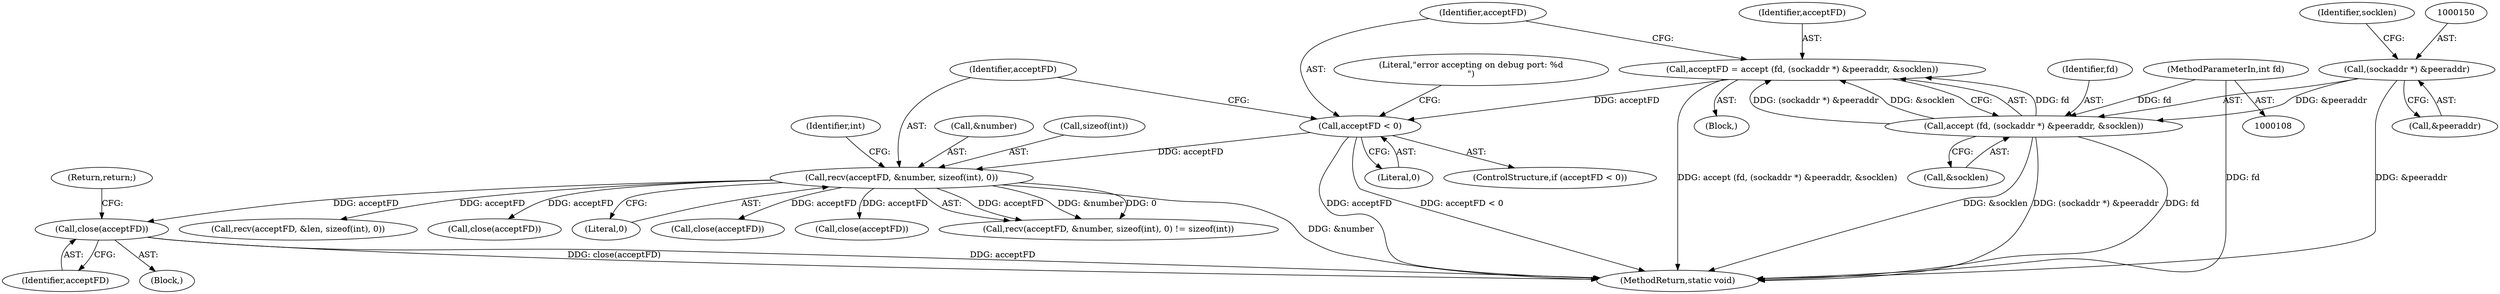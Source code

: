 digraph "0_Android_cd5f15f588a5d27e99ba12f057245bfe507f8c42@API" {
"1000206" [label="(Call,close(acceptFD))"];
"1000166" [label="(Call,recv(acceptFD, &number, sizeof(int), 0))"];
"1000156" [label="(Call,acceptFD < 0)"];
"1000145" [label="(Call,acceptFD = accept (fd, (sockaddr *) &peeraddr, &socklen))"];
"1000147" [label="(Call,accept (fd, (sockaddr *) &peeraddr, &socklen))"];
"1000109" [label="(MethodParameterIn,int fd)"];
"1000149" [label="(Call,(sockaddr *) &peeraddr)"];
"1000158" [label="(Literal,0)"];
"1000172" [label="(Literal,0)"];
"1000174" [label="(Identifier,int)"];
"1000178" [label="(Call,close(acceptFD))"];
"1000146" [label="(Identifier,acceptFD)"];
"1000147" [label="(Call,accept (fd, (sockaddr *) &peeraddr, &socklen))"];
"1000156" [label="(Call,acceptFD < 0)"];
"1000149" [label="(Call,(sockaddr *) &peeraddr)"];
"1000155" [label="(ControlStructure,if (acceptFD < 0))"];
"1000188" [label="(Call,close(acceptFD))"];
"1000151" [label="(Call,&peeraddr)"];
"1000165" [label="(Call,recv(acceptFD, &number, sizeof(int), 0) != sizeof(int))"];
"1000635" [label="(MethodReturn,static void)"];
"1000208" [label="(Return,return;)"];
"1000168" [label="(Call,&number)"];
"1000223" [label="(Call,recv(acceptFD, &len, sizeof(int), 0))"];
"1000633" [label="(Call,close(acceptFD))"];
"1000206" [label="(Call,close(acceptFD))"];
"1000153" [label="(Call,&socklen)"];
"1000161" [label="(Literal,\"error accepting on debug port: %d\n\")"];
"1000170" [label="(Call,sizeof(int))"];
"1000166" [label="(Call,recv(acceptFD, &number, sizeof(int), 0))"];
"1000157" [label="(Identifier,acceptFD)"];
"1000148" [label="(Identifier,fd)"];
"1000145" [label="(Call,acceptFD = accept (fd, (sockaddr *) &peeraddr, &socklen))"];
"1000207" [label="(Identifier,acceptFD)"];
"1000109" [label="(MethodParameterIn,int fd)"];
"1000203" [label="(Block,)"];
"1000154" [label="(Identifier,socklen)"];
"1000112" [label="(Block,)"];
"1000167" [label="(Identifier,acceptFD)"];
"1000206" -> "1000203"  [label="AST: "];
"1000206" -> "1000207"  [label="CFG: "];
"1000207" -> "1000206"  [label="AST: "];
"1000208" -> "1000206"  [label="CFG: "];
"1000206" -> "1000635"  [label="DDG: close(acceptFD)"];
"1000206" -> "1000635"  [label="DDG: acceptFD"];
"1000166" -> "1000206"  [label="DDG: acceptFD"];
"1000166" -> "1000165"  [label="AST: "];
"1000166" -> "1000172"  [label="CFG: "];
"1000167" -> "1000166"  [label="AST: "];
"1000168" -> "1000166"  [label="AST: "];
"1000170" -> "1000166"  [label="AST: "];
"1000172" -> "1000166"  [label="AST: "];
"1000174" -> "1000166"  [label="CFG: "];
"1000166" -> "1000635"  [label="DDG: &number"];
"1000166" -> "1000165"  [label="DDG: acceptFD"];
"1000166" -> "1000165"  [label="DDG: &number"];
"1000166" -> "1000165"  [label="DDG: 0"];
"1000156" -> "1000166"  [label="DDG: acceptFD"];
"1000166" -> "1000178"  [label="DDG: acceptFD"];
"1000166" -> "1000188"  [label="DDG: acceptFD"];
"1000166" -> "1000223"  [label="DDG: acceptFD"];
"1000166" -> "1000633"  [label="DDG: acceptFD"];
"1000156" -> "1000155"  [label="AST: "];
"1000156" -> "1000158"  [label="CFG: "];
"1000157" -> "1000156"  [label="AST: "];
"1000158" -> "1000156"  [label="AST: "];
"1000161" -> "1000156"  [label="CFG: "];
"1000167" -> "1000156"  [label="CFG: "];
"1000156" -> "1000635"  [label="DDG: acceptFD"];
"1000156" -> "1000635"  [label="DDG: acceptFD < 0"];
"1000145" -> "1000156"  [label="DDG: acceptFD"];
"1000145" -> "1000112"  [label="AST: "];
"1000145" -> "1000147"  [label="CFG: "];
"1000146" -> "1000145"  [label="AST: "];
"1000147" -> "1000145"  [label="AST: "];
"1000157" -> "1000145"  [label="CFG: "];
"1000145" -> "1000635"  [label="DDG: accept (fd, (sockaddr *) &peeraddr, &socklen)"];
"1000147" -> "1000145"  [label="DDG: fd"];
"1000147" -> "1000145"  [label="DDG: (sockaddr *) &peeraddr"];
"1000147" -> "1000145"  [label="DDG: &socklen"];
"1000147" -> "1000153"  [label="CFG: "];
"1000148" -> "1000147"  [label="AST: "];
"1000149" -> "1000147"  [label="AST: "];
"1000153" -> "1000147"  [label="AST: "];
"1000147" -> "1000635"  [label="DDG: (sockaddr *) &peeraddr"];
"1000147" -> "1000635"  [label="DDG: fd"];
"1000147" -> "1000635"  [label="DDG: &socklen"];
"1000109" -> "1000147"  [label="DDG: fd"];
"1000149" -> "1000147"  [label="DDG: &peeraddr"];
"1000109" -> "1000108"  [label="AST: "];
"1000109" -> "1000635"  [label="DDG: fd"];
"1000149" -> "1000151"  [label="CFG: "];
"1000150" -> "1000149"  [label="AST: "];
"1000151" -> "1000149"  [label="AST: "];
"1000154" -> "1000149"  [label="CFG: "];
"1000149" -> "1000635"  [label="DDG: &peeraddr"];
}
